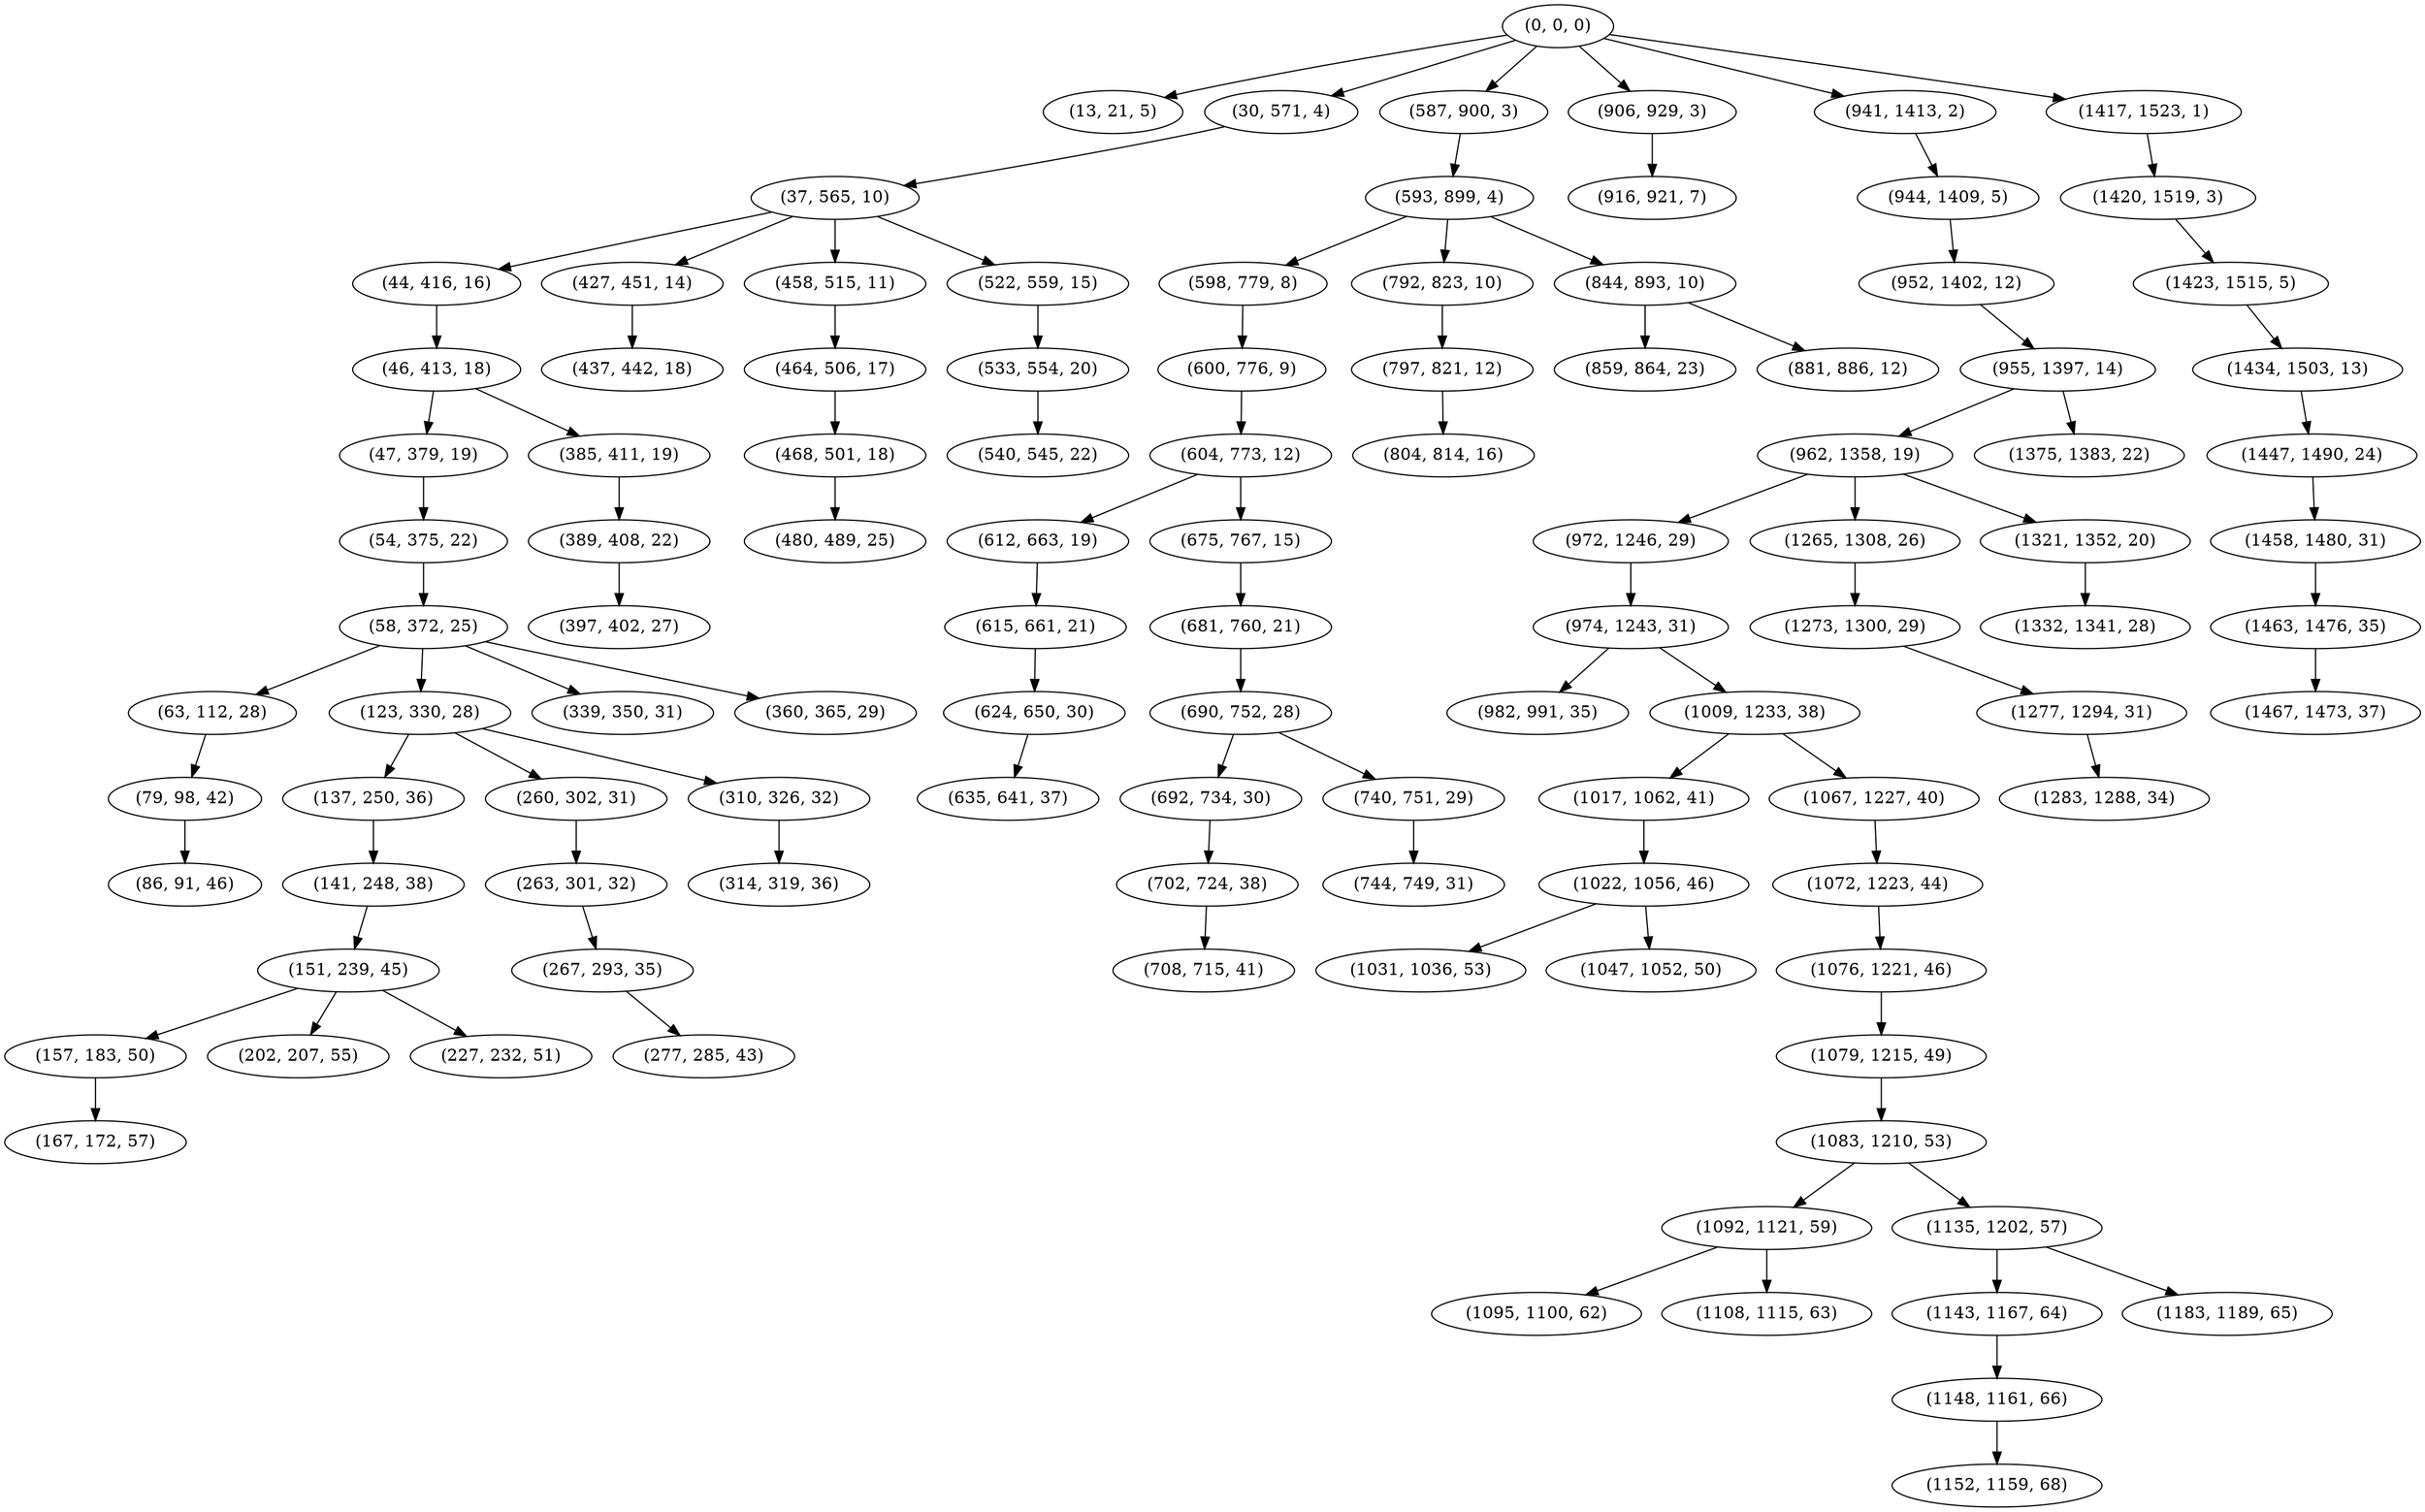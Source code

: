 digraph tree {
    "(0, 0, 0)";
    "(13, 21, 5)";
    "(30, 571, 4)";
    "(37, 565, 10)";
    "(44, 416, 16)";
    "(46, 413, 18)";
    "(47, 379, 19)";
    "(54, 375, 22)";
    "(58, 372, 25)";
    "(63, 112, 28)";
    "(79, 98, 42)";
    "(86, 91, 46)";
    "(123, 330, 28)";
    "(137, 250, 36)";
    "(141, 248, 38)";
    "(151, 239, 45)";
    "(157, 183, 50)";
    "(167, 172, 57)";
    "(202, 207, 55)";
    "(227, 232, 51)";
    "(260, 302, 31)";
    "(263, 301, 32)";
    "(267, 293, 35)";
    "(277, 285, 43)";
    "(310, 326, 32)";
    "(314, 319, 36)";
    "(339, 350, 31)";
    "(360, 365, 29)";
    "(385, 411, 19)";
    "(389, 408, 22)";
    "(397, 402, 27)";
    "(427, 451, 14)";
    "(437, 442, 18)";
    "(458, 515, 11)";
    "(464, 506, 17)";
    "(468, 501, 18)";
    "(480, 489, 25)";
    "(522, 559, 15)";
    "(533, 554, 20)";
    "(540, 545, 22)";
    "(587, 900, 3)";
    "(593, 899, 4)";
    "(598, 779, 8)";
    "(600, 776, 9)";
    "(604, 773, 12)";
    "(612, 663, 19)";
    "(615, 661, 21)";
    "(624, 650, 30)";
    "(635, 641, 37)";
    "(675, 767, 15)";
    "(681, 760, 21)";
    "(690, 752, 28)";
    "(692, 734, 30)";
    "(702, 724, 38)";
    "(708, 715, 41)";
    "(740, 751, 29)";
    "(744, 749, 31)";
    "(792, 823, 10)";
    "(797, 821, 12)";
    "(804, 814, 16)";
    "(844, 893, 10)";
    "(859, 864, 23)";
    "(881, 886, 12)";
    "(906, 929, 3)";
    "(916, 921, 7)";
    "(941, 1413, 2)";
    "(944, 1409, 5)";
    "(952, 1402, 12)";
    "(955, 1397, 14)";
    "(962, 1358, 19)";
    "(972, 1246, 29)";
    "(974, 1243, 31)";
    "(982, 991, 35)";
    "(1009, 1233, 38)";
    "(1017, 1062, 41)";
    "(1022, 1056, 46)";
    "(1031, 1036, 53)";
    "(1047, 1052, 50)";
    "(1067, 1227, 40)";
    "(1072, 1223, 44)";
    "(1076, 1221, 46)";
    "(1079, 1215, 49)";
    "(1083, 1210, 53)";
    "(1092, 1121, 59)";
    "(1095, 1100, 62)";
    "(1108, 1115, 63)";
    "(1135, 1202, 57)";
    "(1143, 1167, 64)";
    "(1148, 1161, 66)";
    "(1152, 1159, 68)";
    "(1183, 1189, 65)";
    "(1265, 1308, 26)";
    "(1273, 1300, 29)";
    "(1277, 1294, 31)";
    "(1283, 1288, 34)";
    "(1321, 1352, 20)";
    "(1332, 1341, 28)";
    "(1375, 1383, 22)";
    "(1417, 1523, 1)";
    "(1420, 1519, 3)";
    "(1423, 1515, 5)";
    "(1434, 1503, 13)";
    "(1447, 1490, 24)";
    "(1458, 1480, 31)";
    "(1463, 1476, 35)";
    "(1467, 1473, 37)";
    "(0, 0, 0)" -> "(13, 21, 5)";
    "(0, 0, 0)" -> "(30, 571, 4)";
    "(0, 0, 0)" -> "(587, 900, 3)";
    "(0, 0, 0)" -> "(906, 929, 3)";
    "(0, 0, 0)" -> "(941, 1413, 2)";
    "(0, 0, 0)" -> "(1417, 1523, 1)";
    "(30, 571, 4)" -> "(37, 565, 10)";
    "(37, 565, 10)" -> "(44, 416, 16)";
    "(37, 565, 10)" -> "(427, 451, 14)";
    "(37, 565, 10)" -> "(458, 515, 11)";
    "(37, 565, 10)" -> "(522, 559, 15)";
    "(44, 416, 16)" -> "(46, 413, 18)";
    "(46, 413, 18)" -> "(47, 379, 19)";
    "(46, 413, 18)" -> "(385, 411, 19)";
    "(47, 379, 19)" -> "(54, 375, 22)";
    "(54, 375, 22)" -> "(58, 372, 25)";
    "(58, 372, 25)" -> "(63, 112, 28)";
    "(58, 372, 25)" -> "(123, 330, 28)";
    "(58, 372, 25)" -> "(339, 350, 31)";
    "(58, 372, 25)" -> "(360, 365, 29)";
    "(63, 112, 28)" -> "(79, 98, 42)";
    "(79, 98, 42)" -> "(86, 91, 46)";
    "(123, 330, 28)" -> "(137, 250, 36)";
    "(123, 330, 28)" -> "(260, 302, 31)";
    "(123, 330, 28)" -> "(310, 326, 32)";
    "(137, 250, 36)" -> "(141, 248, 38)";
    "(141, 248, 38)" -> "(151, 239, 45)";
    "(151, 239, 45)" -> "(157, 183, 50)";
    "(151, 239, 45)" -> "(202, 207, 55)";
    "(151, 239, 45)" -> "(227, 232, 51)";
    "(157, 183, 50)" -> "(167, 172, 57)";
    "(260, 302, 31)" -> "(263, 301, 32)";
    "(263, 301, 32)" -> "(267, 293, 35)";
    "(267, 293, 35)" -> "(277, 285, 43)";
    "(310, 326, 32)" -> "(314, 319, 36)";
    "(385, 411, 19)" -> "(389, 408, 22)";
    "(389, 408, 22)" -> "(397, 402, 27)";
    "(427, 451, 14)" -> "(437, 442, 18)";
    "(458, 515, 11)" -> "(464, 506, 17)";
    "(464, 506, 17)" -> "(468, 501, 18)";
    "(468, 501, 18)" -> "(480, 489, 25)";
    "(522, 559, 15)" -> "(533, 554, 20)";
    "(533, 554, 20)" -> "(540, 545, 22)";
    "(587, 900, 3)" -> "(593, 899, 4)";
    "(593, 899, 4)" -> "(598, 779, 8)";
    "(593, 899, 4)" -> "(792, 823, 10)";
    "(593, 899, 4)" -> "(844, 893, 10)";
    "(598, 779, 8)" -> "(600, 776, 9)";
    "(600, 776, 9)" -> "(604, 773, 12)";
    "(604, 773, 12)" -> "(612, 663, 19)";
    "(604, 773, 12)" -> "(675, 767, 15)";
    "(612, 663, 19)" -> "(615, 661, 21)";
    "(615, 661, 21)" -> "(624, 650, 30)";
    "(624, 650, 30)" -> "(635, 641, 37)";
    "(675, 767, 15)" -> "(681, 760, 21)";
    "(681, 760, 21)" -> "(690, 752, 28)";
    "(690, 752, 28)" -> "(692, 734, 30)";
    "(690, 752, 28)" -> "(740, 751, 29)";
    "(692, 734, 30)" -> "(702, 724, 38)";
    "(702, 724, 38)" -> "(708, 715, 41)";
    "(740, 751, 29)" -> "(744, 749, 31)";
    "(792, 823, 10)" -> "(797, 821, 12)";
    "(797, 821, 12)" -> "(804, 814, 16)";
    "(844, 893, 10)" -> "(859, 864, 23)";
    "(844, 893, 10)" -> "(881, 886, 12)";
    "(906, 929, 3)" -> "(916, 921, 7)";
    "(941, 1413, 2)" -> "(944, 1409, 5)";
    "(944, 1409, 5)" -> "(952, 1402, 12)";
    "(952, 1402, 12)" -> "(955, 1397, 14)";
    "(955, 1397, 14)" -> "(962, 1358, 19)";
    "(955, 1397, 14)" -> "(1375, 1383, 22)";
    "(962, 1358, 19)" -> "(972, 1246, 29)";
    "(962, 1358, 19)" -> "(1265, 1308, 26)";
    "(962, 1358, 19)" -> "(1321, 1352, 20)";
    "(972, 1246, 29)" -> "(974, 1243, 31)";
    "(974, 1243, 31)" -> "(982, 991, 35)";
    "(974, 1243, 31)" -> "(1009, 1233, 38)";
    "(1009, 1233, 38)" -> "(1017, 1062, 41)";
    "(1009, 1233, 38)" -> "(1067, 1227, 40)";
    "(1017, 1062, 41)" -> "(1022, 1056, 46)";
    "(1022, 1056, 46)" -> "(1031, 1036, 53)";
    "(1022, 1056, 46)" -> "(1047, 1052, 50)";
    "(1067, 1227, 40)" -> "(1072, 1223, 44)";
    "(1072, 1223, 44)" -> "(1076, 1221, 46)";
    "(1076, 1221, 46)" -> "(1079, 1215, 49)";
    "(1079, 1215, 49)" -> "(1083, 1210, 53)";
    "(1083, 1210, 53)" -> "(1092, 1121, 59)";
    "(1083, 1210, 53)" -> "(1135, 1202, 57)";
    "(1092, 1121, 59)" -> "(1095, 1100, 62)";
    "(1092, 1121, 59)" -> "(1108, 1115, 63)";
    "(1135, 1202, 57)" -> "(1143, 1167, 64)";
    "(1135, 1202, 57)" -> "(1183, 1189, 65)";
    "(1143, 1167, 64)" -> "(1148, 1161, 66)";
    "(1148, 1161, 66)" -> "(1152, 1159, 68)";
    "(1265, 1308, 26)" -> "(1273, 1300, 29)";
    "(1273, 1300, 29)" -> "(1277, 1294, 31)";
    "(1277, 1294, 31)" -> "(1283, 1288, 34)";
    "(1321, 1352, 20)" -> "(1332, 1341, 28)";
    "(1417, 1523, 1)" -> "(1420, 1519, 3)";
    "(1420, 1519, 3)" -> "(1423, 1515, 5)";
    "(1423, 1515, 5)" -> "(1434, 1503, 13)";
    "(1434, 1503, 13)" -> "(1447, 1490, 24)";
    "(1447, 1490, 24)" -> "(1458, 1480, 31)";
    "(1458, 1480, 31)" -> "(1463, 1476, 35)";
    "(1463, 1476, 35)" -> "(1467, 1473, 37)";
}
